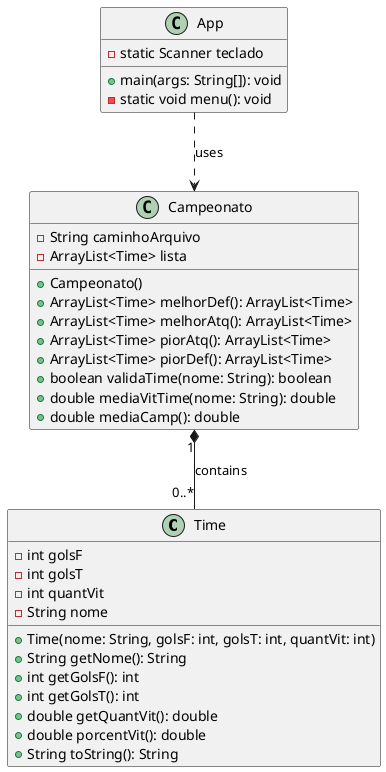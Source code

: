 @startuml
class Time {
    - int golsF
    - int golsT
    - int quantVit
    - String nome
    + Time(nome: String, golsF: int, golsT: int, quantVit: int)
    + String getNome(): String
    + int getGolsF(): int
    + int getGolsT(): int
    + double getQuantVit(): double
    + double porcentVit(): double
    + String toString(): String
}

class Campeonato {
    - String caminhoArquivo
    - ArrayList<Time> lista
    + Campeonato()
    + ArrayList<Time> melhorDef(): ArrayList<Time>
    + ArrayList<Time> melhorAtq(): ArrayList<Time>
    + ArrayList<Time> piorAtq(): ArrayList<Time>
    + ArrayList<Time> piorDef(): ArrayList<Time>
    + boolean validaTime(nome: String): boolean
    + double mediaVitTime(nome: String): double
    + double mediaCamp(): double
}

class App {
    - static Scanner teclado
    + main(args: String[]): void
    - static void menu(): void
}

Campeonato "1" *-- "0..*" Time : contains
App ..> Campeonato : uses
@enduml
